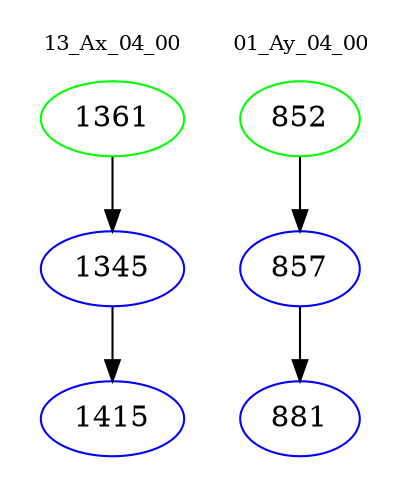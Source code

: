 digraph{
subgraph cluster_0 {
color = white
label = "13_Ax_04_00";
fontsize=10;
T0_1361 [label="1361", color="green"]
T0_1361 -> T0_1345 [color="black"]
T0_1345 [label="1345", color="blue"]
T0_1345 -> T0_1415 [color="black"]
T0_1415 [label="1415", color="blue"]
}
subgraph cluster_1 {
color = white
label = "01_Ay_04_00";
fontsize=10;
T1_852 [label="852", color="green"]
T1_852 -> T1_857 [color="black"]
T1_857 [label="857", color="blue"]
T1_857 -> T1_881 [color="black"]
T1_881 [label="881", color="blue"]
}
}

